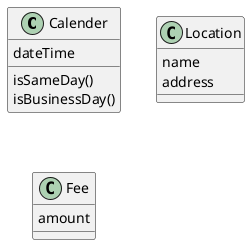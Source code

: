 @startuml
class Calender {
    dateTime
    isSameDay()
    isBusinessDay()
}

class Location {
    name
    address
}

class Fee {
    amount
}

@enduml